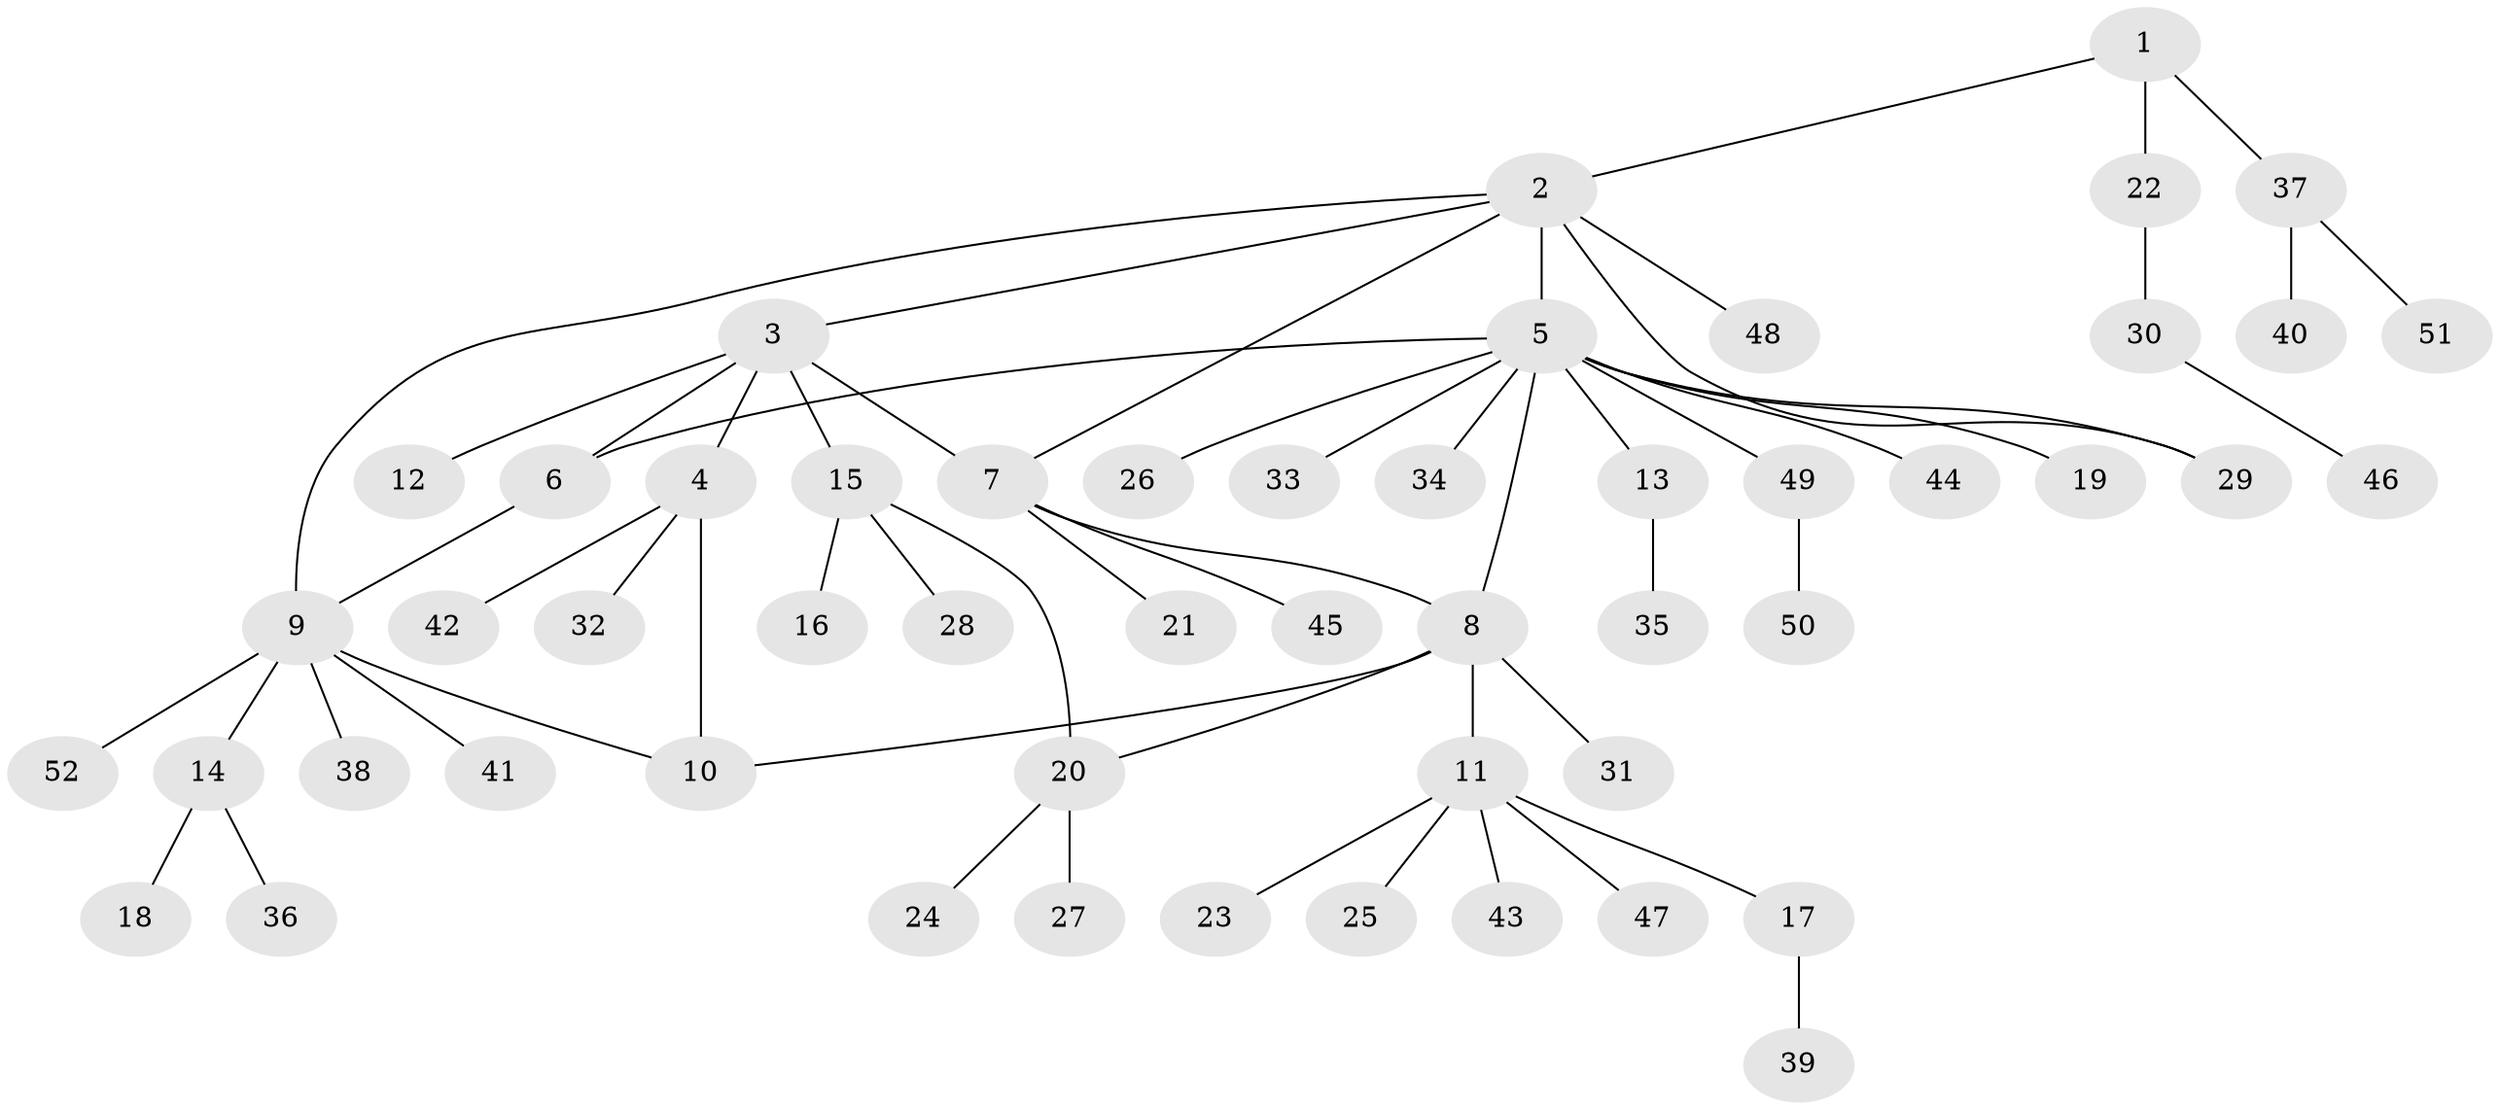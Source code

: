 // Generated by graph-tools (version 1.1) at 2025/11/02/27/25 16:11:30]
// undirected, 52 vertices, 59 edges
graph export_dot {
graph [start="1"]
  node [color=gray90,style=filled];
  1;
  2;
  3;
  4;
  5;
  6;
  7;
  8;
  9;
  10;
  11;
  12;
  13;
  14;
  15;
  16;
  17;
  18;
  19;
  20;
  21;
  22;
  23;
  24;
  25;
  26;
  27;
  28;
  29;
  30;
  31;
  32;
  33;
  34;
  35;
  36;
  37;
  38;
  39;
  40;
  41;
  42;
  43;
  44;
  45;
  46;
  47;
  48;
  49;
  50;
  51;
  52;
  1 -- 2;
  1 -- 22;
  1 -- 37;
  2 -- 3;
  2 -- 5;
  2 -- 7;
  2 -- 9;
  2 -- 29;
  2 -- 48;
  3 -- 4;
  3 -- 6;
  3 -- 7;
  3 -- 12;
  3 -- 15;
  4 -- 10;
  4 -- 32;
  4 -- 42;
  5 -- 6;
  5 -- 8;
  5 -- 13;
  5 -- 19;
  5 -- 26;
  5 -- 29;
  5 -- 33;
  5 -- 34;
  5 -- 44;
  5 -- 49;
  6 -- 9;
  7 -- 8;
  7 -- 21;
  7 -- 45;
  8 -- 10;
  8 -- 11;
  8 -- 20;
  8 -- 31;
  9 -- 10;
  9 -- 14;
  9 -- 38;
  9 -- 41;
  9 -- 52;
  11 -- 17;
  11 -- 23;
  11 -- 25;
  11 -- 43;
  11 -- 47;
  13 -- 35;
  14 -- 18;
  14 -- 36;
  15 -- 16;
  15 -- 20;
  15 -- 28;
  17 -- 39;
  20 -- 24;
  20 -- 27;
  22 -- 30;
  30 -- 46;
  37 -- 40;
  37 -- 51;
  49 -- 50;
}
